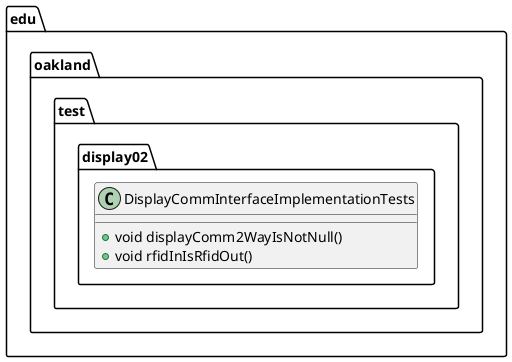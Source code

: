 @startuml DisplayCommInterfaceImplementationTests

package edu.oakland.test.display02 {
    class DisplayCommInterfaceImplementationTests {
        + void displayComm2WayIsNotNull()
        + void rfidInIsRfidOut()

    }
}

@enduml

